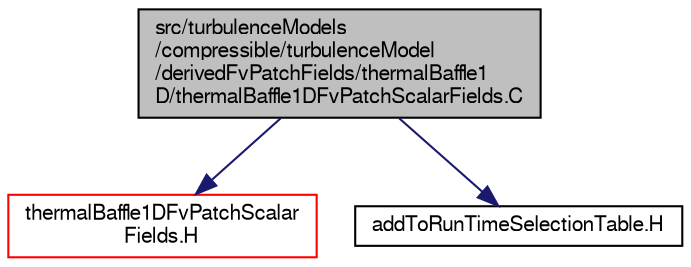 digraph "src/turbulenceModels/compressible/turbulenceModel/derivedFvPatchFields/thermalBaffle1D/thermalBaffle1DFvPatchScalarFields.C"
{
  bgcolor="transparent";
  edge [fontname="FreeSans",fontsize="10",labelfontname="FreeSans",labelfontsize="10"];
  node [fontname="FreeSans",fontsize="10",shape=record];
  Node0 [label="src/turbulenceModels\l/compressible/turbulenceModel\l/derivedFvPatchFields/thermalBaffle1\lD/thermalBaffle1DFvPatchScalarFields.C",height=0.2,width=0.4,color="black", fillcolor="grey75", style="filled", fontcolor="black"];
  Node0 -> Node1 [color="midnightblue",fontsize="10",style="solid",fontname="FreeSans"];
  Node1 [label="thermalBaffle1DFvPatchScalar\lFields.H",height=0.2,width=0.4,color="red",URL="$a17339.html"];
  Node0 -> Node250 [color="midnightblue",fontsize="10",style="solid",fontname="FreeSans"];
  Node250 [label="addToRunTimeSelectionTable.H",height=0.2,width=0.4,color="black",URL="$a09263.html",tooltip="Macros for easy insertion into run-time selection tables. "];
}
